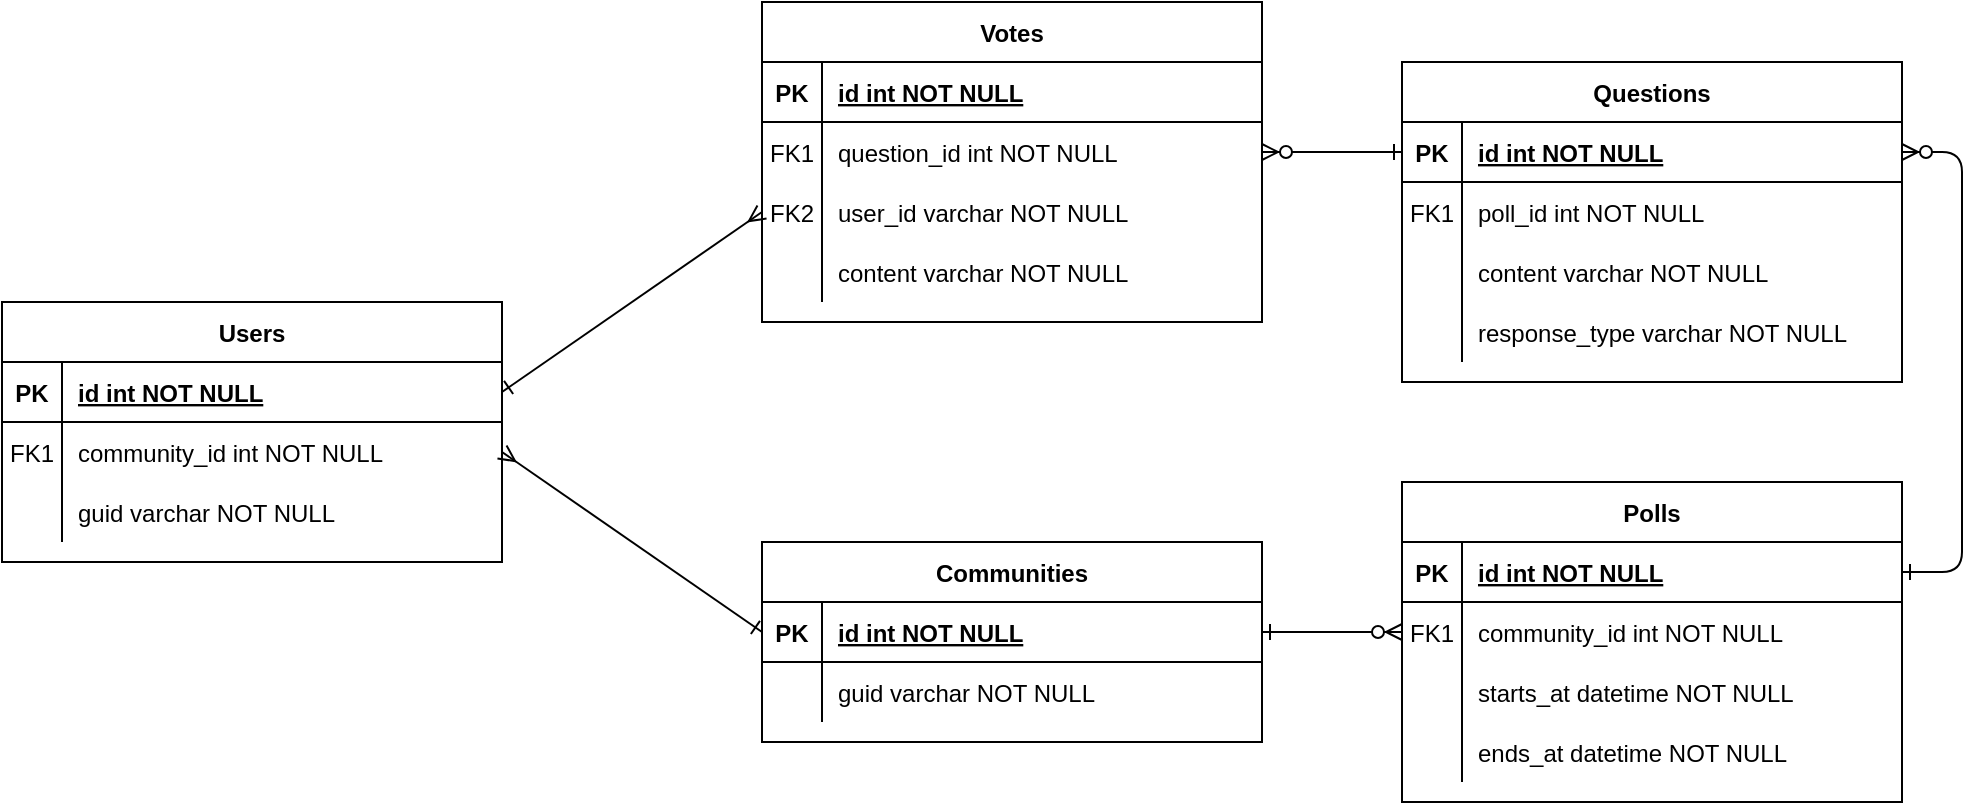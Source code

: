 <mxfile version="24.4.7" type="device">
  <diagram name="Page-1" id="3FQbjiRe1krIPZsQkTkb">
    <mxGraphModel dx="2034" dy="665" grid="1" gridSize="10" guides="1" tooltips="1" connect="1" arrows="1" fold="1" page="1" pageScale="1" pageWidth="827" pageHeight="1169" math="0" shadow="0">
      <root>
        <mxCell id="0" />
        <mxCell id="1" parent="0" />
        <mxCell id="pJ2RGvDgIDIVtdIGrg87-2" value="" style="edgeStyle=entityRelationEdgeStyle;endArrow=ERzeroToMany;startArrow=ERone;endFill=1;startFill=0;" edge="1" parent="1" source="pJ2RGvDgIDIVtdIGrg87-14" target="pJ2RGvDgIDIVtdIGrg87-7">
          <mxGeometry width="100" height="100" relative="1" as="geometry">
            <mxPoint x="340" y="720" as="sourcePoint" />
            <mxPoint x="440" y="620" as="targetPoint" />
          </mxGeometry>
        </mxCell>
        <mxCell id="pJ2RGvDgIDIVtdIGrg87-3" value="Polls" style="shape=table;startSize=30;container=1;collapsible=1;childLayout=tableLayout;fixedRows=1;rowLines=0;fontStyle=1;align=center;resizeLast=1;" vertex="1" parent="1">
          <mxGeometry x="380" y="270" width="250" height="160" as="geometry" />
        </mxCell>
        <mxCell id="pJ2RGvDgIDIVtdIGrg87-4" value="" style="shape=partialRectangle;collapsible=0;dropTarget=0;pointerEvents=0;fillColor=none;points=[[0,0.5],[1,0.5]];portConstraint=eastwest;top=0;left=0;right=0;bottom=1;" vertex="1" parent="pJ2RGvDgIDIVtdIGrg87-3">
          <mxGeometry y="30" width="250" height="30" as="geometry" />
        </mxCell>
        <mxCell id="pJ2RGvDgIDIVtdIGrg87-5" value="PK" style="shape=partialRectangle;overflow=hidden;connectable=0;fillColor=none;top=0;left=0;bottom=0;right=0;fontStyle=1;" vertex="1" parent="pJ2RGvDgIDIVtdIGrg87-4">
          <mxGeometry width="30" height="30" as="geometry">
            <mxRectangle width="30" height="30" as="alternateBounds" />
          </mxGeometry>
        </mxCell>
        <mxCell id="pJ2RGvDgIDIVtdIGrg87-6" value="id int NOT NULL " style="shape=partialRectangle;overflow=hidden;connectable=0;fillColor=none;top=0;left=0;bottom=0;right=0;align=left;spacingLeft=6;fontStyle=5;" vertex="1" parent="pJ2RGvDgIDIVtdIGrg87-4">
          <mxGeometry x="30" width="220" height="30" as="geometry">
            <mxRectangle width="220" height="30" as="alternateBounds" />
          </mxGeometry>
        </mxCell>
        <mxCell id="pJ2RGvDgIDIVtdIGrg87-7" value="" style="shape=partialRectangle;collapsible=0;dropTarget=0;pointerEvents=0;fillColor=none;points=[[0,0.5],[1,0.5]];portConstraint=eastwest;top=0;left=0;right=0;bottom=0;" vertex="1" parent="pJ2RGvDgIDIVtdIGrg87-3">
          <mxGeometry y="60" width="250" height="30" as="geometry" />
        </mxCell>
        <mxCell id="pJ2RGvDgIDIVtdIGrg87-8" value="FK1" style="shape=partialRectangle;overflow=hidden;connectable=0;fillColor=none;top=0;left=0;bottom=0;right=0;" vertex="1" parent="pJ2RGvDgIDIVtdIGrg87-7">
          <mxGeometry width="30" height="30" as="geometry">
            <mxRectangle width="30" height="30" as="alternateBounds" />
          </mxGeometry>
        </mxCell>
        <mxCell id="pJ2RGvDgIDIVtdIGrg87-9" value="community_id int NOT NULL" style="shape=partialRectangle;overflow=hidden;connectable=0;fillColor=none;top=0;left=0;bottom=0;right=0;align=left;spacingLeft=6;" vertex="1" parent="pJ2RGvDgIDIVtdIGrg87-7">
          <mxGeometry x="30" width="220" height="30" as="geometry">
            <mxRectangle width="220" height="30" as="alternateBounds" />
          </mxGeometry>
        </mxCell>
        <mxCell id="pJ2RGvDgIDIVtdIGrg87-43" value="" style="shape=partialRectangle;collapsible=0;dropTarget=0;pointerEvents=0;fillColor=none;points=[[0,0.5],[1,0.5]];portConstraint=eastwest;top=0;left=0;right=0;bottom=0;" vertex="1" parent="pJ2RGvDgIDIVtdIGrg87-3">
          <mxGeometry y="90" width="250" height="30" as="geometry" />
        </mxCell>
        <mxCell id="pJ2RGvDgIDIVtdIGrg87-44" value="" style="shape=partialRectangle;overflow=hidden;connectable=0;fillColor=none;top=0;left=0;bottom=0;right=0;" vertex="1" parent="pJ2RGvDgIDIVtdIGrg87-43">
          <mxGeometry width="30" height="30" as="geometry">
            <mxRectangle width="30" height="30" as="alternateBounds" />
          </mxGeometry>
        </mxCell>
        <mxCell id="pJ2RGvDgIDIVtdIGrg87-45" value="starts_at datetime NOT NULL" style="shape=partialRectangle;overflow=hidden;connectable=0;fillColor=none;top=0;left=0;bottom=0;right=0;align=left;spacingLeft=6;" vertex="1" parent="pJ2RGvDgIDIVtdIGrg87-43">
          <mxGeometry x="30" width="220" height="30" as="geometry">
            <mxRectangle width="220" height="30" as="alternateBounds" />
          </mxGeometry>
        </mxCell>
        <mxCell id="pJ2RGvDgIDIVtdIGrg87-46" value="" style="shape=partialRectangle;collapsible=0;dropTarget=0;pointerEvents=0;fillColor=none;points=[[0,0.5],[1,0.5]];portConstraint=eastwest;top=0;left=0;right=0;bottom=0;" vertex="1" parent="pJ2RGvDgIDIVtdIGrg87-3">
          <mxGeometry y="120" width="250" height="30" as="geometry" />
        </mxCell>
        <mxCell id="pJ2RGvDgIDIVtdIGrg87-47" value="" style="shape=partialRectangle;overflow=hidden;connectable=0;fillColor=none;top=0;left=0;bottom=0;right=0;" vertex="1" parent="pJ2RGvDgIDIVtdIGrg87-46">
          <mxGeometry width="30" height="30" as="geometry">
            <mxRectangle width="30" height="30" as="alternateBounds" />
          </mxGeometry>
        </mxCell>
        <mxCell id="pJ2RGvDgIDIVtdIGrg87-48" value="ends_at datetime NOT NULL" style="shape=partialRectangle;overflow=hidden;connectable=0;fillColor=none;top=0;left=0;bottom=0;right=0;align=left;spacingLeft=6;" vertex="1" parent="pJ2RGvDgIDIVtdIGrg87-46">
          <mxGeometry x="30" width="220" height="30" as="geometry">
            <mxRectangle width="220" height="30" as="alternateBounds" />
          </mxGeometry>
        </mxCell>
        <mxCell id="pJ2RGvDgIDIVtdIGrg87-13" value="Communities" style="shape=table;startSize=30;container=1;collapsible=1;childLayout=tableLayout;fixedRows=1;rowLines=0;fontStyle=1;align=center;resizeLast=1;" vertex="1" parent="1">
          <mxGeometry x="60" y="300" width="250" height="100" as="geometry" />
        </mxCell>
        <mxCell id="pJ2RGvDgIDIVtdIGrg87-14" value="" style="shape=partialRectangle;collapsible=0;dropTarget=0;pointerEvents=0;fillColor=none;points=[[0,0.5],[1,0.5]];portConstraint=eastwest;top=0;left=0;right=0;bottom=1;" vertex="1" parent="pJ2RGvDgIDIVtdIGrg87-13">
          <mxGeometry y="30" width="250" height="30" as="geometry" />
        </mxCell>
        <mxCell id="pJ2RGvDgIDIVtdIGrg87-15" value="PK" style="shape=partialRectangle;overflow=hidden;connectable=0;fillColor=none;top=0;left=0;bottom=0;right=0;fontStyle=1;" vertex="1" parent="pJ2RGvDgIDIVtdIGrg87-14">
          <mxGeometry width="30" height="30" as="geometry">
            <mxRectangle width="30" height="30" as="alternateBounds" />
          </mxGeometry>
        </mxCell>
        <mxCell id="pJ2RGvDgIDIVtdIGrg87-16" value="id int NOT NULL " style="shape=partialRectangle;overflow=hidden;connectable=0;fillColor=none;top=0;left=0;bottom=0;right=0;align=left;spacingLeft=6;fontStyle=5;" vertex="1" parent="pJ2RGvDgIDIVtdIGrg87-14">
          <mxGeometry x="30" width="220" height="30" as="geometry">
            <mxRectangle width="220" height="30" as="alternateBounds" />
          </mxGeometry>
        </mxCell>
        <mxCell id="pJ2RGvDgIDIVtdIGrg87-17" value="" style="shape=partialRectangle;collapsible=0;dropTarget=0;pointerEvents=0;fillColor=none;points=[[0,0.5],[1,0.5]];portConstraint=eastwest;top=0;left=0;right=0;bottom=0;" vertex="1" parent="pJ2RGvDgIDIVtdIGrg87-13">
          <mxGeometry y="60" width="250" height="30" as="geometry" />
        </mxCell>
        <mxCell id="pJ2RGvDgIDIVtdIGrg87-18" value="" style="shape=partialRectangle;overflow=hidden;connectable=0;fillColor=none;top=0;left=0;bottom=0;right=0;" vertex="1" parent="pJ2RGvDgIDIVtdIGrg87-17">
          <mxGeometry width="30" height="30" as="geometry">
            <mxRectangle width="30" height="30" as="alternateBounds" />
          </mxGeometry>
        </mxCell>
        <mxCell id="pJ2RGvDgIDIVtdIGrg87-19" value="guid varchar NOT NULL" style="shape=partialRectangle;overflow=hidden;connectable=0;fillColor=none;top=0;left=0;bottom=0;right=0;align=left;spacingLeft=6;" vertex="1" parent="pJ2RGvDgIDIVtdIGrg87-17">
          <mxGeometry x="30" width="220" height="30" as="geometry">
            <mxRectangle width="220" height="30" as="alternateBounds" />
          </mxGeometry>
        </mxCell>
        <mxCell id="pJ2RGvDgIDIVtdIGrg87-29" value="Questions" style="shape=table;startSize=30;container=1;collapsible=1;childLayout=tableLayout;fixedRows=1;rowLines=0;fontStyle=1;align=center;resizeLast=1;" vertex="1" parent="1">
          <mxGeometry x="380" y="60" width="250" height="160" as="geometry" />
        </mxCell>
        <mxCell id="pJ2RGvDgIDIVtdIGrg87-30" value="" style="shape=partialRectangle;collapsible=0;dropTarget=0;pointerEvents=0;fillColor=none;points=[[0,0.5],[1,0.5]];portConstraint=eastwest;top=0;left=0;right=0;bottom=1;" vertex="1" parent="pJ2RGvDgIDIVtdIGrg87-29">
          <mxGeometry y="30" width="250" height="30" as="geometry" />
        </mxCell>
        <mxCell id="pJ2RGvDgIDIVtdIGrg87-31" value="PK" style="shape=partialRectangle;overflow=hidden;connectable=0;fillColor=none;top=0;left=0;bottom=0;right=0;fontStyle=1;" vertex="1" parent="pJ2RGvDgIDIVtdIGrg87-30">
          <mxGeometry width="30" height="30" as="geometry">
            <mxRectangle width="30" height="30" as="alternateBounds" />
          </mxGeometry>
        </mxCell>
        <mxCell id="pJ2RGvDgIDIVtdIGrg87-32" value="id int NOT NULL " style="shape=partialRectangle;overflow=hidden;connectable=0;fillColor=none;top=0;left=0;bottom=0;right=0;align=left;spacingLeft=6;fontStyle=5;" vertex="1" parent="pJ2RGvDgIDIVtdIGrg87-30">
          <mxGeometry x="30" width="220" height="30" as="geometry">
            <mxRectangle width="220" height="30" as="alternateBounds" />
          </mxGeometry>
        </mxCell>
        <mxCell id="pJ2RGvDgIDIVtdIGrg87-33" value="" style="shape=partialRectangle;collapsible=0;dropTarget=0;pointerEvents=0;fillColor=none;points=[[0,0.5],[1,0.5]];portConstraint=eastwest;top=0;left=0;right=0;bottom=0;" vertex="1" parent="pJ2RGvDgIDIVtdIGrg87-29">
          <mxGeometry y="60" width="250" height="30" as="geometry" />
        </mxCell>
        <mxCell id="pJ2RGvDgIDIVtdIGrg87-34" value="FK1" style="shape=partialRectangle;overflow=hidden;connectable=0;fillColor=none;top=0;left=0;bottom=0;right=0;" vertex="1" parent="pJ2RGvDgIDIVtdIGrg87-33">
          <mxGeometry width="30" height="30" as="geometry">
            <mxRectangle width="30" height="30" as="alternateBounds" />
          </mxGeometry>
        </mxCell>
        <mxCell id="pJ2RGvDgIDIVtdIGrg87-35" value="poll_id int NOT NULL" style="shape=partialRectangle;overflow=hidden;connectable=0;fillColor=none;top=0;left=0;bottom=0;right=0;align=left;spacingLeft=6;" vertex="1" parent="pJ2RGvDgIDIVtdIGrg87-33">
          <mxGeometry x="30" width="220" height="30" as="geometry">
            <mxRectangle width="220" height="30" as="alternateBounds" />
          </mxGeometry>
        </mxCell>
        <mxCell id="pJ2RGvDgIDIVtdIGrg87-36" value="" style="shape=partialRectangle;collapsible=0;dropTarget=0;pointerEvents=0;fillColor=none;points=[[0,0.5],[1,0.5]];portConstraint=eastwest;top=0;left=0;right=0;bottom=0;" vertex="1" parent="pJ2RGvDgIDIVtdIGrg87-29">
          <mxGeometry y="90" width="250" height="30" as="geometry" />
        </mxCell>
        <mxCell id="pJ2RGvDgIDIVtdIGrg87-37" value="" style="shape=partialRectangle;overflow=hidden;connectable=0;fillColor=none;top=0;left=0;bottom=0;right=0;" vertex="1" parent="pJ2RGvDgIDIVtdIGrg87-36">
          <mxGeometry width="30" height="30" as="geometry">
            <mxRectangle width="30" height="30" as="alternateBounds" />
          </mxGeometry>
        </mxCell>
        <mxCell id="pJ2RGvDgIDIVtdIGrg87-38" value="content varchar NOT NULL" style="shape=partialRectangle;overflow=hidden;connectable=0;fillColor=none;top=0;left=0;bottom=0;right=0;align=left;spacingLeft=6;" vertex="1" parent="pJ2RGvDgIDIVtdIGrg87-36">
          <mxGeometry x="30" width="220" height="30" as="geometry">
            <mxRectangle width="220" height="30" as="alternateBounds" />
          </mxGeometry>
        </mxCell>
        <mxCell id="pJ2RGvDgIDIVtdIGrg87-39" value="" style="shape=partialRectangle;collapsible=0;dropTarget=0;pointerEvents=0;fillColor=none;points=[[0,0.5],[1,0.5]];portConstraint=eastwest;top=0;left=0;right=0;bottom=0;" vertex="1" parent="pJ2RGvDgIDIVtdIGrg87-29">
          <mxGeometry y="120" width="250" height="30" as="geometry" />
        </mxCell>
        <mxCell id="pJ2RGvDgIDIVtdIGrg87-40" value="" style="shape=partialRectangle;overflow=hidden;connectable=0;fillColor=none;top=0;left=0;bottom=0;right=0;" vertex="1" parent="pJ2RGvDgIDIVtdIGrg87-39">
          <mxGeometry width="30" height="30" as="geometry">
            <mxRectangle width="30" height="30" as="alternateBounds" />
          </mxGeometry>
        </mxCell>
        <mxCell id="pJ2RGvDgIDIVtdIGrg87-41" value="response_type varchar NOT NULL" style="shape=partialRectangle;overflow=hidden;connectable=0;fillColor=none;top=0;left=0;bottom=0;right=0;align=left;spacingLeft=6;" vertex="1" parent="pJ2RGvDgIDIVtdIGrg87-39">
          <mxGeometry x="30" width="220" height="30" as="geometry">
            <mxRectangle width="220" height="30" as="alternateBounds" />
          </mxGeometry>
        </mxCell>
        <mxCell id="pJ2RGvDgIDIVtdIGrg87-42" value="" style="edgeStyle=entityRelationEdgeStyle;endArrow=ERzeroToMany;startArrow=ERone;endFill=1;startFill=0;entryX=1;entryY=0.5;entryDx=0;entryDy=0;exitX=1;exitY=0.5;exitDx=0;exitDy=0;" edge="1" parent="1" source="pJ2RGvDgIDIVtdIGrg87-4" target="pJ2RGvDgIDIVtdIGrg87-30">
          <mxGeometry width="100" height="100" relative="1" as="geometry">
            <mxPoint x="680" y="320" as="sourcePoint" />
            <mxPoint x="770" y="130" as="targetPoint" />
            <Array as="points">
              <mxPoint x="800" y="265" />
            </Array>
          </mxGeometry>
        </mxCell>
        <mxCell id="pJ2RGvDgIDIVtdIGrg87-49" value="Votes" style="shape=table;startSize=30;container=1;collapsible=1;childLayout=tableLayout;fixedRows=1;rowLines=0;fontStyle=1;align=center;resizeLast=1;" vertex="1" parent="1">
          <mxGeometry x="60" y="30" width="250" height="160" as="geometry" />
        </mxCell>
        <mxCell id="pJ2RGvDgIDIVtdIGrg87-50" value="" style="shape=partialRectangle;collapsible=0;dropTarget=0;pointerEvents=0;fillColor=none;points=[[0,0.5],[1,0.5]];portConstraint=eastwest;top=0;left=0;right=0;bottom=1;" vertex="1" parent="pJ2RGvDgIDIVtdIGrg87-49">
          <mxGeometry y="30" width="250" height="30" as="geometry" />
        </mxCell>
        <mxCell id="pJ2RGvDgIDIVtdIGrg87-51" value="PK" style="shape=partialRectangle;overflow=hidden;connectable=0;fillColor=none;top=0;left=0;bottom=0;right=0;fontStyle=1;" vertex="1" parent="pJ2RGvDgIDIVtdIGrg87-50">
          <mxGeometry width="30" height="30" as="geometry">
            <mxRectangle width="30" height="30" as="alternateBounds" />
          </mxGeometry>
        </mxCell>
        <mxCell id="pJ2RGvDgIDIVtdIGrg87-52" value="id int NOT NULL " style="shape=partialRectangle;overflow=hidden;connectable=0;fillColor=none;top=0;left=0;bottom=0;right=0;align=left;spacingLeft=6;fontStyle=5;" vertex="1" parent="pJ2RGvDgIDIVtdIGrg87-50">
          <mxGeometry x="30" width="220" height="30" as="geometry">
            <mxRectangle width="220" height="30" as="alternateBounds" />
          </mxGeometry>
        </mxCell>
        <mxCell id="pJ2RGvDgIDIVtdIGrg87-53" value="" style="shape=partialRectangle;collapsible=0;dropTarget=0;pointerEvents=0;fillColor=none;points=[[0,0.5],[1,0.5]];portConstraint=eastwest;top=0;left=0;right=0;bottom=0;" vertex="1" parent="pJ2RGvDgIDIVtdIGrg87-49">
          <mxGeometry y="60" width="250" height="30" as="geometry" />
        </mxCell>
        <mxCell id="pJ2RGvDgIDIVtdIGrg87-54" value="FK1" style="shape=partialRectangle;overflow=hidden;connectable=0;fillColor=none;top=0;left=0;bottom=0;right=0;" vertex="1" parent="pJ2RGvDgIDIVtdIGrg87-53">
          <mxGeometry width="30" height="30" as="geometry">
            <mxRectangle width="30" height="30" as="alternateBounds" />
          </mxGeometry>
        </mxCell>
        <mxCell id="pJ2RGvDgIDIVtdIGrg87-55" value="question_id int NOT NULL" style="shape=partialRectangle;overflow=hidden;connectable=0;fillColor=none;top=0;left=0;bottom=0;right=0;align=left;spacingLeft=6;" vertex="1" parent="pJ2RGvDgIDIVtdIGrg87-53">
          <mxGeometry x="30" width="220" height="30" as="geometry">
            <mxRectangle width="220" height="30" as="alternateBounds" />
          </mxGeometry>
        </mxCell>
        <mxCell id="pJ2RGvDgIDIVtdIGrg87-59" value="" style="shape=partialRectangle;collapsible=0;dropTarget=0;pointerEvents=0;fillColor=none;points=[[0,0.5],[1,0.5]];portConstraint=eastwest;top=0;left=0;right=0;bottom=0;" vertex="1" parent="pJ2RGvDgIDIVtdIGrg87-49">
          <mxGeometry y="90" width="250" height="30" as="geometry" />
        </mxCell>
        <mxCell id="pJ2RGvDgIDIVtdIGrg87-60" value="FK2" style="shape=partialRectangle;overflow=hidden;connectable=0;fillColor=none;top=0;left=0;bottom=0;right=0;" vertex="1" parent="pJ2RGvDgIDIVtdIGrg87-59">
          <mxGeometry width="30" height="30" as="geometry">
            <mxRectangle width="30" height="30" as="alternateBounds" />
          </mxGeometry>
        </mxCell>
        <mxCell id="pJ2RGvDgIDIVtdIGrg87-61" value="user_id varchar NOT NULL" style="shape=partialRectangle;overflow=hidden;connectable=0;fillColor=none;top=0;left=0;bottom=0;right=0;align=left;spacingLeft=6;" vertex="1" parent="pJ2RGvDgIDIVtdIGrg87-59">
          <mxGeometry x="30" width="220" height="30" as="geometry">
            <mxRectangle width="220" height="30" as="alternateBounds" />
          </mxGeometry>
        </mxCell>
        <mxCell id="pJ2RGvDgIDIVtdIGrg87-56" value="" style="shape=partialRectangle;collapsible=0;dropTarget=0;pointerEvents=0;fillColor=none;points=[[0,0.5],[1,0.5]];portConstraint=eastwest;top=0;left=0;right=0;bottom=0;" vertex="1" parent="pJ2RGvDgIDIVtdIGrg87-49">
          <mxGeometry y="120" width="250" height="30" as="geometry" />
        </mxCell>
        <mxCell id="pJ2RGvDgIDIVtdIGrg87-57" value="" style="shape=partialRectangle;overflow=hidden;connectable=0;fillColor=none;top=0;left=0;bottom=0;right=0;" vertex="1" parent="pJ2RGvDgIDIVtdIGrg87-56">
          <mxGeometry width="30" height="30" as="geometry">
            <mxRectangle width="30" height="30" as="alternateBounds" />
          </mxGeometry>
        </mxCell>
        <mxCell id="pJ2RGvDgIDIVtdIGrg87-58" value="content varchar NOT NULL" style="shape=partialRectangle;overflow=hidden;connectable=0;fillColor=none;top=0;left=0;bottom=0;right=0;align=left;spacingLeft=6;" vertex="1" parent="pJ2RGvDgIDIVtdIGrg87-56">
          <mxGeometry x="30" width="220" height="30" as="geometry">
            <mxRectangle width="220" height="30" as="alternateBounds" />
          </mxGeometry>
        </mxCell>
        <mxCell id="pJ2RGvDgIDIVtdIGrg87-63" value="" style="edgeStyle=entityRelationEdgeStyle;endArrow=ERzeroToMany;startArrow=ERone;endFill=1;startFill=0;exitX=0;exitY=0.5;exitDx=0;exitDy=0;entryX=1;entryY=0.5;entryDx=0;entryDy=0;" edge="1" parent="1" source="pJ2RGvDgIDIVtdIGrg87-30" target="pJ2RGvDgIDIVtdIGrg87-53">
          <mxGeometry width="100" height="100" relative="1" as="geometry">
            <mxPoint x="310" y="375" as="sourcePoint" />
            <mxPoint x="410" y="355" as="targetPoint" />
          </mxGeometry>
        </mxCell>
        <mxCell id="pJ2RGvDgIDIVtdIGrg87-64" value="Users" style="shape=table;startSize=30;container=1;collapsible=1;childLayout=tableLayout;fixedRows=1;rowLines=0;fontStyle=1;align=center;resizeLast=1;" vertex="1" parent="1">
          <mxGeometry x="-320" y="180" width="250" height="130" as="geometry" />
        </mxCell>
        <mxCell id="pJ2RGvDgIDIVtdIGrg87-65" value="" style="shape=partialRectangle;collapsible=0;dropTarget=0;pointerEvents=0;fillColor=none;points=[[0,0.5],[1,0.5]];portConstraint=eastwest;top=0;left=0;right=0;bottom=1;" vertex="1" parent="pJ2RGvDgIDIVtdIGrg87-64">
          <mxGeometry y="30" width="250" height="30" as="geometry" />
        </mxCell>
        <mxCell id="pJ2RGvDgIDIVtdIGrg87-66" value="PK" style="shape=partialRectangle;overflow=hidden;connectable=0;fillColor=none;top=0;left=0;bottom=0;right=0;fontStyle=1;" vertex="1" parent="pJ2RGvDgIDIVtdIGrg87-65">
          <mxGeometry width="30" height="30" as="geometry">
            <mxRectangle width="30" height="30" as="alternateBounds" />
          </mxGeometry>
        </mxCell>
        <mxCell id="pJ2RGvDgIDIVtdIGrg87-67" value="id int NOT NULL " style="shape=partialRectangle;overflow=hidden;connectable=0;fillColor=none;top=0;left=0;bottom=0;right=0;align=left;spacingLeft=6;fontStyle=5;" vertex="1" parent="pJ2RGvDgIDIVtdIGrg87-65">
          <mxGeometry x="30" width="220" height="30" as="geometry">
            <mxRectangle width="220" height="30" as="alternateBounds" />
          </mxGeometry>
        </mxCell>
        <mxCell id="pJ2RGvDgIDIVtdIGrg87-68" value="" style="shape=partialRectangle;collapsible=0;dropTarget=0;pointerEvents=0;fillColor=none;points=[[0,0.5],[1,0.5]];portConstraint=eastwest;top=0;left=0;right=0;bottom=0;" vertex="1" parent="pJ2RGvDgIDIVtdIGrg87-64">
          <mxGeometry y="60" width="250" height="30" as="geometry" />
        </mxCell>
        <mxCell id="pJ2RGvDgIDIVtdIGrg87-69" value="FK1" style="shape=partialRectangle;overflow=hidden;connectable=0;fillColor=none;top=0;left=0;bottom=0;right=0;" vertex="1" parent="pJ2RGvDgIDIVtdIGrg87-68">
          <mxGeometry width="30" height="30" as="geometry">
            <mxRectangle width="30" height="30" as="alternateBounds" />
          </mxGeometry>
        </mxCell>
        <mxCell id="pJ2RGvDgIDIVtdIGrg87-70" value="community_id int NOT NULL" style="shape=partialRectangle;overflow=hidden;connectable=0;fillColor=none;top=0;left=0;bottom=0;right=0;align=left;spacingLeft=6;" vertex="1" parent="pJ2RGvDgIDIVtdIGrg87-68">
          <mxGeometry x="30" width="220" height="30" as="geometry">
            <mxRectangle width="220" height="30" as="alternateBounds" />
          </mxGeometry>
        </mxCell>
        <mxCell id="pJ2RGvDgIDIVtdIGrg87-71" value="" style="shape=partialRectangle;collapsible=0;dropTarget=0;pointerEvents=0;fillColor=none;points=[[0,0.5],[1,0.5]];portConstraint=eastwest;top=0;left=0;right=0;bottom=0;" vertex="1" parent="pJ2RGvDgIDIVtdIGrg87-64">
          <mxGeometry y="90" width="250" height="30" as="geometry" />
        </mxCell>
        <mxCell id="pJ2RGvDgIDIVtdIGrg87-72" value="" style="shape=partialRectangle;overflow=hidden;connectable=0;fillColor=none;top=0;left=0;bottom=0;right=0;" vertex="1" parent="pJ2RGvDgIDIVtdIGrg87-71">
          <mxGeometry width="30" height="30" as="geometry">
            <mxRectangle width="30" height="30" as="alternateBounds" />
          </mxGeometry>
        </mxCell>
        <mxCell id="pJ2RGvDgIDIVtdIGrg87-73" value="guid varchar NOT NULL" style="shape=partialRectangle;overflow=hidden;connectable=0;fillColor=none;top=0;left=0;bottom=0;right=0;align=left;spacingLeft=6;" vertex="1" parent="pJ2RGvDgIDIVtdIGrg87-71">
          <mxGeometry x="30" width="220" height="30" as="geometry">
            <mxRectangle width="220" height="30" as="alternateBounds" />
          </mxGeometry>
        </mxCell>
        <mxCell id="pJ2RGvDgIDIVtdIGrg87-76" value="" style="endArrow=ERmany;html=1;rounded=0;entryX=0;entryY=0.5;entryDx=0;entryDy=0;exitX=1;exitY=0.5;exitDx=0;exitDy=0;startArrow=ERone;startFill=0;endFill=0;" edge="1" parent="1" source="pJ2RGvDgIDIVtdIGrg87-65" target="pJ2RGvDgIDIVtdIGrg87-59">
          <mxGeometry width="50" height="50" relative="1" as="geometry">
            <mxPoint x="-50" y="130" as="sourcePoint" />
            <mxPoint y="80" as="targetPoint" />
          </mxGeometry>
        </mxCell>
        <mxCell id="pJ2RGvDgIDIVtdIGrg87-77" value="" style="endArrow=ERmany;html=1;rounded=0;entryX=1;entryY=0.5;entryDx=0;entryDy=0;exitX=0;exitY=0.5;exitDx=0;exitDy=0;endFill=0;startArrow=ERone;startFill=0;" edge="1" parent="1" source="pJ2RGvDgIDIVtdIGrg87-14" target="pJ2RGvDgIDIVtdIGrg87-68">
          <mxGeometry width="50" height="50" relative="1" as="geometry">
            <mxPoint x="10" y="310" as="sourcePoint" />
            <mxPoint x="60" y="260" as="targetPoint" />
          </mxGeometry>
        </mxCell>
      </root>
    </mxGraphModel>
  </diagram>
</mxfile>
